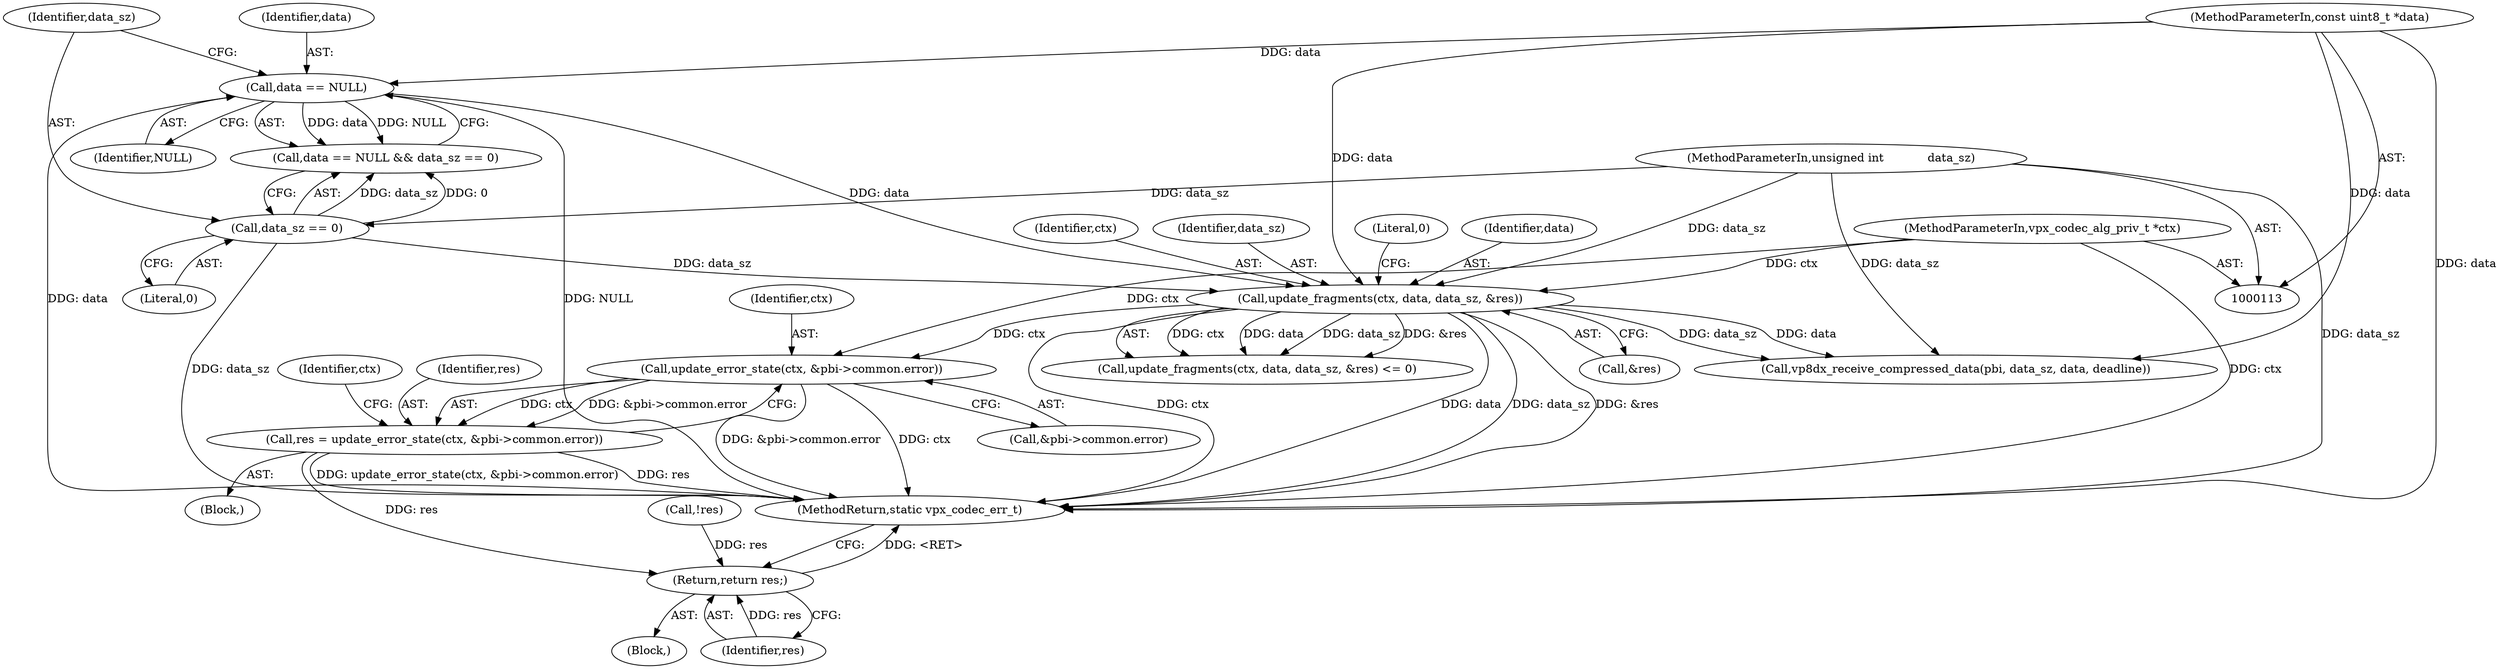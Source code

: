 digraph "0_Android_063be1485e0099bc81ace3a08b0ec9186dcad693@API" {
"1000721" [label="(Call,update_error_state(ctx, &pbi->common.error))"];
"1000150" [label="(Call,update_fragments(ctx, data, data_sz, &res))"];
"1000114" [label="(MethodParameterIn,vpx_codec_alg_priv_t *ctx)"];
"1000139" [label="(Call,data == NULL)"];
"1000115" [label="(MethodParameterIn,const uint8_t *data)"];
"1000142" [label="(Call,data_sz == 0)"];
"1000116" [label="(MethodParameterIn,unsigned int            data_sz)"];
"1000719" [label="(Call,res = update_error_state(ctx, &pbi->common.error))"];
"1000736" [label="(Return,return res;)"];
"1000150" [label="(Call,update_fragments(ctx, data, data_sz, &res))"];
"1000149" [label="(Call,update_fragments(ctx, data, data_sz, &res) <= 0)"];
"1000141" [label="(Identifier,NULL)"];
"1000151" [label="(Identifier,ctx)"];
"1000153" [label="(Identifier,data_sz)"];
"1000156" [label="(Literal,0)"];
"1000732" [label="(Identifier,ctx)"];
"1000718" [label="(Block,)"];
"1000152" [label="(Identifier,data)"];
"1000119" [label="(Block,)"];
"1000392" [label="(Call,!res)"];
"1000737" [label="(Identifier,res)"];
"1000139" [label="(Call,data == NULL)"];
"1000114" [label="(MethodParameterIn,vpx_codec_alg_priv_t *ctx)"];
"1000713" [label="(Call,vp8dx_receive_compressed_data(pbi, data_sz, data, deadline))"];
"1000143" [label="(Identifier,data_sz)"];
"1000115" [label="(MethodParameterIn,const uint8_t *data)"];
"1000721" [label="(Call,update_error_state(ctx, &pbi->common.error))"];
"1000723" [label="(Call,&pbi->common.error)"];
"1000116" [label="(MethodParameterIn,unsigned int            data_sz)"];
"1000719" [label="(Call,res = update_error_state(ctx, &pbi->common.error))"];
"1000138" [label="(Call,data == NULL && data_sz == 0)"];
"1000720" [label="(Identifier,res)"];
"1000736" [label="(Return,return res;)"];
"1000154" [label="(Call,&res)"];
"1000738" [label="(MethodReturn,static vpx_codec_err_t)"];
"1000722" [label="(Identifier,ctx)"];
"1000140" [label="(Identifier,data)"];
"1000142" [label="(Call,data_sz == 0)"];
"1000144" [label="(Literal,0)"];
"1000721" -> "1000719"  [label="AST: "];
"1000721" -> "1000723"  [label="CFG: "];
"1000722" -> "1000721"  [label="AST: "];
"1000723" -> "1000721"  [label="AST: "];
"1000719" -> "1000721"  [label="CFG: "];
"1000721" -> "1000738"  [label="DDG: ctx"];
"1000721" -> "1000738"  [label="DDG: &pbi->common.error"];
"1000721" -> "1000719"  [label="DDG: ctx"];
"1000721" -> "1000719"  [label="DDG: &pbi->common.error"];
"1000150" -> "1000721"  [label="DDG: ctx"];
"1000114" -> "1000721"  [label="DDG: ctx"];
"1000150" -> "1000149"  [label="AST: "];
"1000150" -> "1000154"  [label="CFG: "];
"1000151" -> "1000150"  [label="AST: "];
"1000152" -> "1000150"  [label="AST: "];
"1000153" -> "1000150"  [label="AST: "];
"1000154" -> "1000150"  [label="AST: "];
"1000156" -> "1000150"  [label="CFG: "];
"1000150" -> "1000738"  [label="DDG: ctx"];
"1000150" -> "1000738"  [label="DDG: data"];
"1000150" -> "1000738"  [label="DDG: data_sz"];
"1000150" -> "1000738"  [label="DDG: &res"];
"1000150" -> "1000149"  [label="DDG: ctx"];
"1000150" -> "1000149"  [label="DDG: data"];
"1000150" -> "1000149"  [label="DDG: data_sz"];
"1000150" -> "1000149"  [label="DDG: &res"];
"1000114" -> "1000150"  [label="DDG: ctx"];
"1000139" -> "1000150"  [label="DDG: data"];
"1000115" -> "1000150"  [label="DDG: data"];
"1000142" -> "1000150"  [label="DDG: data_sz"];
"1000116" -> "1000150"  [label="DDG: data_sz"];
"1000150" -> "1000713"  [label="DDG: data_sz"];
"1000150" -> "1000713"  [label="DDG: data"];
"1000114" -> "1000113"  [label="AST: "];
"1000114" -> "1000738"  [label="DDG: ctx"];
"1000139" -> "1000138"  [label="AST: "];
"1000139" -> "1000141"  [label="CFG: "];
"1000140" -> "1000139"  [label="AST: "];
"1000141" -> "1000139"  [label="AST: "];
"1000143" -> "1000139"  [label="CFG: "];
"1000138" -> "1000139"  [label="CFG: "];
"1000139" -> "1000738"  [label="DDG: NULL"];
"1000139" -> "1000738"  [label="DDG: data"];
"1000139" -> "1000138"  [label="DDG: data"];
"1000139" -> "1000138"  [label="DDG: NULL"];
"1000115" -> "1000139"  [label="DDG: data"];
"1000115" -> "1000113"  [label="AST: "];
"1000115" -> "1000738"  [label="DDG: data"];
"1000115" -> "1000713"  [label="DDG: data"];
"1000142" -> "1000138"  [label="AST: "];
"1000142" -> "1000144"  [label="CFG: "];
"1000143" -> "1000142"  [label="AST: "];
"1000144" -> "1000142"  [label="AST: "];
"1000138" -> "1000142"  [label="CFG: "];
"1000142" -> "1000738"  [label="DDG: data_sz"];
"1000142" -> "1000138"  [label="DDG: data_sz"];
"1000142" -> "1000138"  [label="DDG: 0"];
"1000116" -> "1000142"  [label="DDG: data_sz"];
"1000116" -> "1000113"  [label="AST: "];
"1000116" -> "1000738"  [label="DDG: data_sz"];
"1000116" -> "1000713"  [label="DDG: data_sz"];
"1000719" -> "1000718"  [label="AST: "];
"1000720" -> "1000719"  [label="AST: "];
"1000732" -> "1000719"  [label="CFG: "];
"1000719" -> "1000738"  [label="DDG: update_error_state(ctx, &pbi->common.error)"];
"1000719" -> "1000738"  [label="DDG: res"];
"1000719" -> "1000736"  [label="DDG: res"];
"1000736" -> "1000119"  [label="AST: "];
"1000736" -> "1000737"  [label="CFG: "];
"1000737" -> "1000736"  [label="AST: "];
"1000738" -> "1000736"  [label="CFG: "];
"1000736" -> "1000738"  [label="DDG: <RET>"];
"1000737" -> "1000736"  [label="DDG: res"];
"1000392" -> "1000736"  [label="DDG: res"];
}
